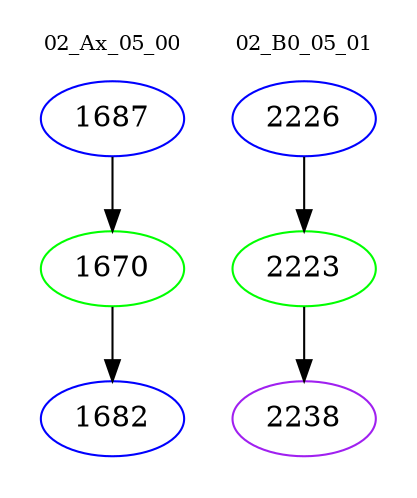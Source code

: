 digraph{
subgraph cluster_0 {
color = white
label = "02_Ax_05_00";
fontsize=10;
T0_1687 [label="1687", color="blue"]
T0_1687 -> T0_1670 [color="black"]
T0_1670 [label="1670", color="green"]
T0_1670 -> T0_1682 [color="black"]
T0_1682 [label="1682", color="blue"]
}
subgraph cluster_1 {
color = white
label = "02_B0_05_01";
fontsize=10;
T1_2226 [label="2226", color="blue"]
T1_2226 -> T1_2223 [color="black"]
T1_2223 [label="2223", color="green"]
T1_2223 -> T1_2238 [color="black"]
T1_2238 [label="2238", color="purple"]
}
}
